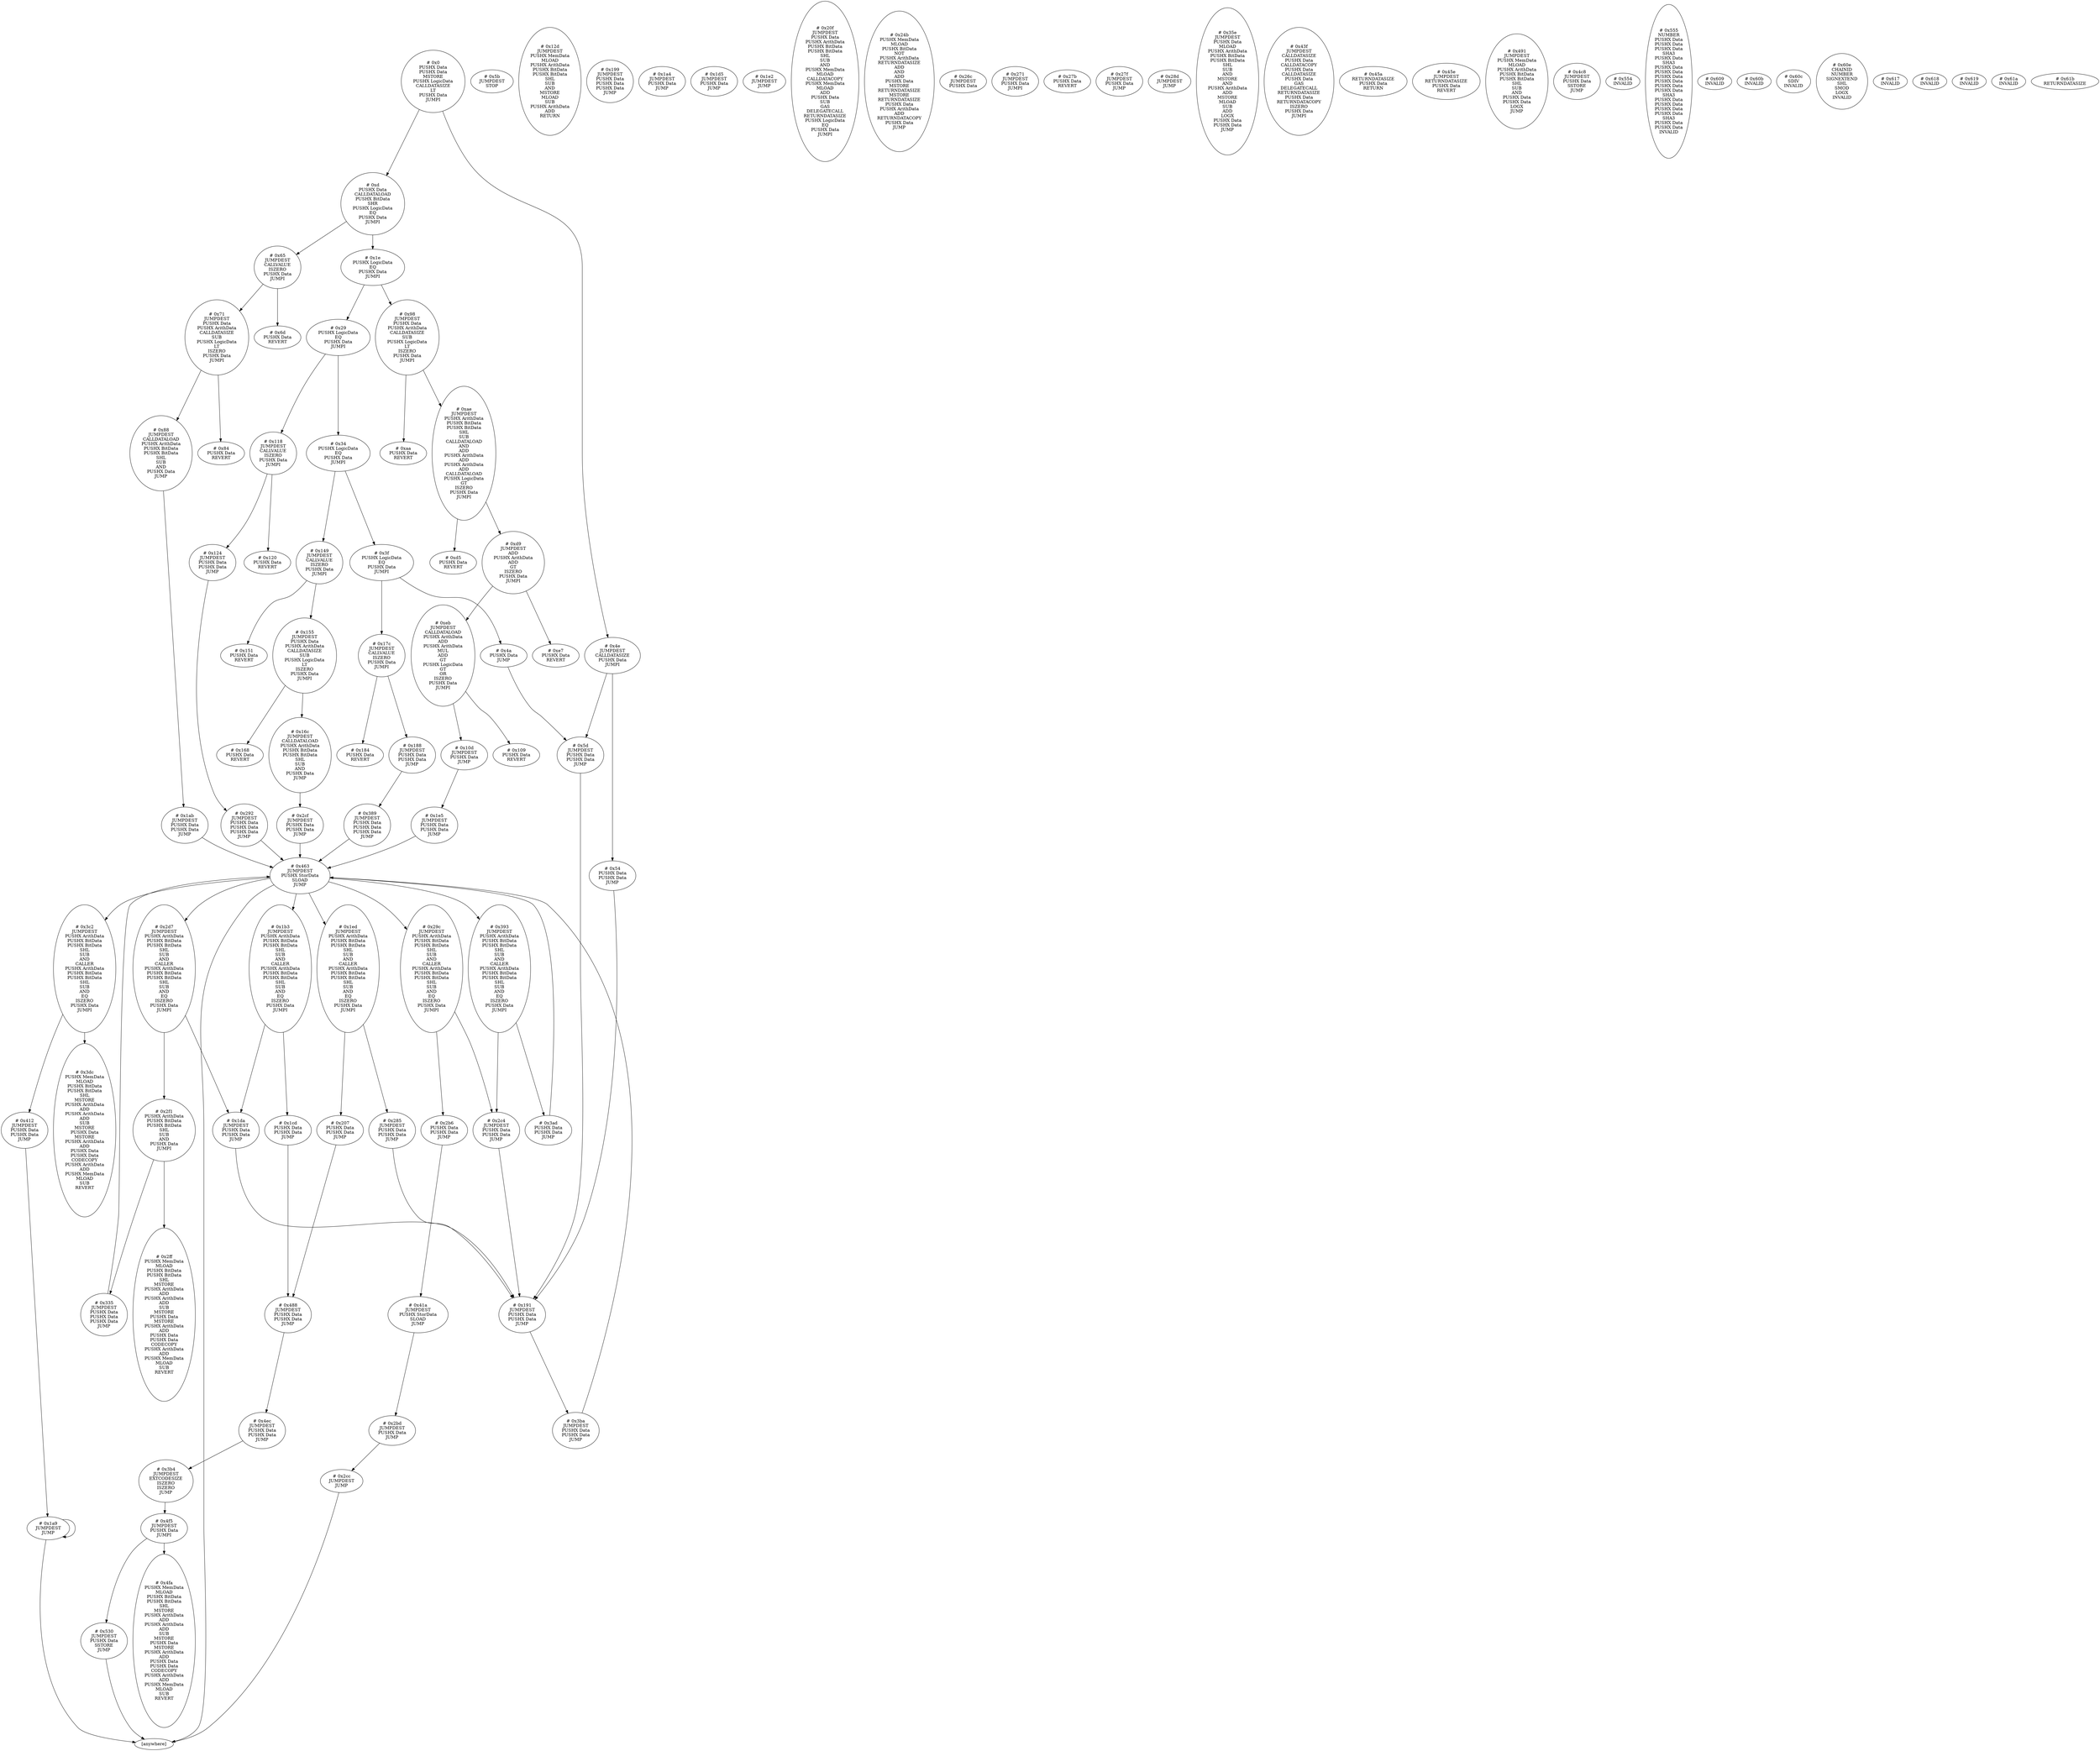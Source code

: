 /* Generated by GvGen v.1.0 (https://www.github.com/stricaud/gvgen) */

digraph G {
compound=true;
   node1 [label="[anywhere]"];
   node2 [label="# 0x0
PUSHX Data
PUSHX Data
MSTORE
PUSHX LogicData
CALLDATASIZE
LT
PUSHX Data
JUMPI
"];
   node3 [label="# 0xd
PUSHX Data
CALLDATALOAD
PUSHX BitData
SHR
PUSHX LogicData
EQ
PUSHX Data
JUMPI
"];
   node4 [label="# 0x1e
PUSHX LogicData
EQ
PUSHX Data
JUMPI
"];
   node5 [label="# 0x29
PUSHX LogicData
EQ
PUSHX Data
JUMPI
"];
   node6 [label="# 0x34
PUSHX LogicData
EQ
PUSHX Data
JUMPI
"];
   node7 [label="# 0x3f
PUSHX LogicData
EQ
PUSHX Data
JUMPI
"];
   node8 [label="# 0x4a
PUSHX Data
JUMP
"];
   node9 [label="# 0x4e
JUMPDEST
CALLDATASIZE
PUSHX Data
JUMPI
"];
   node10 [label="# 0x54
PUSHX Data
PUSHX Data
JUMP
"];
   node11 [label="# 0x5b
JUMPDEST
STOP
"];
   node12 [label="# 0x5d
JUMPDEST
PUSHX Data
PUSHX Data
JUMP
"];
   node13 [label="# 0x65
JUMPDEST
CALLVALUE
ISZERO
PUSHX Data
JUMPI
"];
   node14 [label="# 0x6d
PUSHX Data
REVERT
"];
   node15 [label="# 0x71
JUMPDEST
PUSHX Data
PUSHX ArithData
CALLDATASIZE
SUB
PUSHX LogicData
LT
ISZERO
PUSHX Data
JUMPI
"];
   node16 [label="# 0x84
PUSHX Data
REVERT
"];
   node17 [label="# 0x88
JUMPDEST
CALLDATALOAD
PUSHX ArithData
PUSHX BitData
PUSHX BitData
SHL
SUB
AND
PUSHX Data
JUMP
"];
   node18 [label="# 0x98
JUMPDEST
PUSHX Data
PUSHX ArithData
CALLDATASIZE
SUB
PUSHX LogicData
LT
ISZERO
PUSHX Data
JUMPI
"];
   node19 [label="# 0xaa
PUSHX Data
REVERT
"];
   node20 [label="# 0xae
JUMPDEST
PUSHX ArithData
PUSHX BitData
PUSHX BitData
SHL
SUB
CALLDATALOAD
AND
ADD
PUSHX ArithData
ADD
PUSHX ArithData
ADD
CALLDATALOAD
PUSHX LogicData
GT
ISZERO
PUSHX Data
JUMPI
"];
   node21 [label="# 0xd5
PUSHX Data
REVERT
"];
   node22 [label="# 0xd9
JUMPDEST
ADD
PUSHX ArithData
ADD
GT
ISZERO
PUSHX Data
JUMPI
"];
   node23 [label="# 0xe7
PUSHX Data
REVERT
"];
   node24 [label="# 0xeb
JUMPDEST
CALLDATALOAD
PUSHX ArithData
ADD
PUSHX ArithData
MUL
ADD
GT
PUSHX LogicData
GT
OR
ISZERO
PUSHX Data
JUMPI
"];
   node25 [label="# 0x109
PUSHX Data
REVERT
"];
   node26 [label="# 0x10d
JUMPDEST
PUSHX Data
JUMP
"];
   node27 [label="# 0x118
JUMPDEST
CALLVALUE
ISZERO
PUSHX Data
JUMPI
"];
   node28 [label="# 0x120
PUSHX Data
REVERT
"];
   node29 [label="# 0x124
JUMPDEST
PUSHX Data
PUSHX Data
JUMP
"];
   node30 [label="# 0x12d
JUMPDEST
PUSHX MemData
MLOAD
PUSHX ArithData
PUSHX BitData
PUSHX BitData
SHL
SUB
AND
MSTORE
MLOAD
SUB
PUSHX ArithData
ADD
RETURN
"];
   node31 [label="# 0x149
JUMPDEST
CALLVALUE
ISZERO
PUSHX Data
JUMPI
"];
   node32 [label="# 0x151
PUSHX Data
REVERT
"];
   node33 [label="# 0x155
JUMPDEST
PUSHX Data
PUSHX ArithData
CALLDATASIZE
SUB
PUSHX LogicData
LT
ISZERO
PUSHX Data
JUMPI
"];
   node34 [label="# 0x168
PUSHX Data
REVERT
"];
   node35 [label="# 0x16c
JUMPDEST
CALLDATALOAD
PUSHX ArithData
PUSHX BitData
PUSHX BitData
SHL
SUB
AND
PUSHX Data
JUMP
"];
   node36 [label="# 0x17c
JUMPDEST
CALLVALUE
ISZERO
PUSHX Data
JUMPI
"];
   node37 [label="# 0x184
PUSHX Data
REVERT
"];
   node38 [label="# 0x188
JUMPDEST
PUSHX Data
PUSHX Data
JUMP
"];
   node39 [label="# 0x191
JUMPDEST
PUSHX Data
PUSHX Data
JUMP
"];
   node40 [label="# 0x199
JUMPDEST
PUSHX Data
PUSHX Data
PUSHX Data
JUMP
"];
   node41 [label="# 0x1a4
JUMPDEST
PUSHX Data
JUMP
"];
   node42 [label="# 0x1a9
JUMPDEST
JUMP
"];
   node43 [label="# 0x1ab
JUMPDEST
PUSHX Data
PUSHX Data
JUMP
"];
   node44 [label="# 0x1b3
JUMPDEST
PUSHX ArithData
PUSHX BitData
PUSHX BitData
SHL
SUB
AND
CALLER
PUSHX ArithData
PUSHX BitData
PUSHX BitData
SHL
SUB
AND
EQ
ISZERO
PUSHX Data
JUMPI
"];
   node45 [label="# 0x1cd
PUSHX Data
PUSHX Data
JUMP
"];
   node46 [label="# 0x1d5
JUMPDEST
PUSHX Data
JUMP
"];
   node47 [label="# 0x1da
JUMPDEST
PUSHX Data
PUSHX Data
JUMP
"];
   node48 [label="# 0x1e2
JUMPDEST
JUMP
"];
   node49 [label="# 0x1e5
JUMPDEST
PUSHX Data
PUSHX Data
JUMP
"];
   node50 [label="# 0x1ed
JUMPDEST
PUSHX ArithData
PUSHX BitData
PUSHX BitData
SHL
SUB
AND
CALLER
PUSHX ArithData
PUSHX BitData
PUSHX BitData
SHL
SUB
AND
EQ
ISZERO
PUSHX Data
JUMPI
"];
   node51 [label="# 0x207
PUSHX Data
PUSHX Data
JUMP
"];
   node52 [label="# 0x20f
JUMPDEST
PUSHX Data
PUSHX ArithData
PUSHX BitData
PUSHX BitData
SHL
SUB
AND
PUSHX MemData
MLOAD
CALLDATACOPY
PUSHX MemData
MLOAD
ADD
PUSHX Data
SUB
GAS
DELEGATECALL
RETURNDATASIZE
PUSHX LogicData
EQ
PUSHX Data
JUMPI
"];
   node53 [label="# 0x24b
PUSHX MemData
MLOAD
PUSHX BitData
NOT
PUSHX ArithData
RETURNDATASIZE
ADD
AND
ADD
PUSHX Data
MSTORE
RETURNDATASIZE
MSTORE
RETURNDATASIZE
PUSHX Data
PUSHX ArithData
ADD
RETURNDATACOPY
PUSHX Data
JUMP
"];
   node54 [label="# 0x26c
JUMPDEST
PUSHX Data
"];
   node55 [label="# 0x271
JUMPDEST
PUSHX Data
JUMPI
"];
   node56 [label="# 0x27b
PUSHX Data
REVERT
"];
   node57 [label="# 0x27f
JUMPDEST
PUSHX Data
JUMP
"];
   node58 [label="# 0x285
JUMPDEST
PUSHX Data
PUSHX Data
JUMP
"];
   node59 [label="# 0x28d
JUMPDEST
JUMP
"];
   node60 [label="# 0x292
JUMPDEST
PUSHX Data
PUSHX Data
PUSHX Data
JUMP
"];
   node61 [label="# 0x29c
JUMPDEST
PUSHX ArithData
PUSHX BitData
PUSHX BitData
SHL
SUB
AND
CALLER
PUSHX ArithData
PUSHX BitData
PUSHX BitData
SHL
SUB
AND
EQ
ISZERO
PUSHX Data
JUMPI
"];
   node62 [label="# 0x2b6
PUSHX Data
PUSHX Data
JUMP
"];
   node63 [label="# 0x2bd
JUMPDEST
PUSHX Data
JUMP
"];
   node64 [label="# 0x2c4
JUMPDEST
PUSHX Data
PUSHX Data
JUMP
"];
   node65 [label="# 0x2cc
JUMPDEST
JUMP
"];
   node66 [label="# 0x2cf
JUMPDEST
PUSHX Data
PUSHX Data
JUMP
"];
   node67 [label="# 0x2d7
JUMPDEST
PUSHX ArithData
PUSHX BitData
PUSHX BitData
SHL
SUB
AND
CALLER
PUSHX ArithData
PUSHX BitData
PUSHX BitData
SHL
SUB
AND
EQ
ISZERO
PUSHX Data
JUMPI
"];
   node68 [label="# 0x2f1
PUSHX ArithData
PUSHX BitData
PUSHX BitData
SHL
SUB
AND
PUSHX Data
JUMPI
"];
   node69 [label="# 0x2ff
PUSHX MemData
MLOAD
PUSHX BitData
PUSHX BitData
SHL
MSTORE
PUSHX ArithData
ADD
PUSHX ArithData
ADD
SUB
MSTORE
PUSHX Data
MSTORE
PUSHX ArithData
ADD
PUSHX Data
PUSHX Data
CODECOPY
PUSHX ArithData
ADD
PUSHX MemData
MLOAD
SUB
REVERT
"];
   node70 [label="# 0x335
JUMPDEST
PUSHX Data
PUSHX Data
PUSHX Data
JUMP
"];
   node71 [label="# 0x35e
JUMPDEST
PUSHX Data
MLOAD
PUSHX ArithData
PUSHX BitData
PUSHX BitData
SHL
SUB
AND
MSTORE
AND
PUSHX ArithData
ADD
MSTORE
MLOAD
SUB
ADD
LOGX
PUSHX Data
PUSHX Data
JUMP
"];
   node72 [label="# 0x389
JUMPDEST
PUSHX Data
PUSHX Data
PUSHX Data
JUMP
"];
   node73 [label="# 0x393
JUMPDEST
PUSHX ArithData
PUSHX BitData
PUSHX BitData
SHL
SUB
AND
CALLER
PUSHX ArithData
PUSHX BitData
PUSHX BitData
SHL
SUB
AND
EQ
ISZERO
PUSHX Data
JUMPI
"];
   node74 [label="# 0x3ad
PUSHX Data
PUSHX Data
JUMP
"];
   node75 [label="# 0x3b4
JUMPDEST
EXTCODESIZE
ISZERO
ISZERO
JUMP
"];
   node76 [label="# 0x3ba
JUMPDEST
PUSHX Data
PUSHX Data
JUMP
"];
   node77 [label="# 0x3c2
JUMPDEST
PUSHX ArithData
PUSHX BitData
PUSHX BitData
SHL
SUB
AND
CALLER
PUSHX ArithData
PUSHX BitData
PUSHX BitData
SHL
SUB
AND
EQ
ISZERO
PUSHX Data
JUMPI
"];
   node78 [label="# 0x3dc
PUSHX MemData
MLOAD
PUSHX BitData
PUSHX BitData
SHL
MSTORE
PUSHX ArithData
ADD
PUSHX ArithData
ADD
SUB
MSTORE
PUSHX Data
MSTORE
PUSHX ArithData
ADD
PUSHX Data
PUSHX Data
CODECOPY
PUSHX ArithData
ADD
PUSHX MemData
MLOAD
SUB
REVERT
"];
   node79 [label="# 0x412
JUMPDEST
PUSHX Data
PUSHX Data
JUMP
"];
   node80 [label="# 0x41a
JUMPDEST
PUSHX StorData
SLOAD
JUMP
"];
   node81 [label="# 0x43f
JUMPDEST
CALLDATASIZE
PUSHX Data
CALLDATACOPY
PUSHX Data
CALLDATASIZE
PUSHX Data
GAS
DELEGATECALL
RETURNDATASIZE
PUSHX Data
RETURNDATACOPY
ISZERO
PUSHX Data
JUMPI
"];
   node82 [label="# 0x45a
RETURNDATASIZE
PUSHX Data
RETURN
"];
   node83 [label="# 0x45e
JUMPDEST
RETURNDATASIZE
PUSHX Data
REVERT
"];
   node84 [label="# 0x463
JUMPDEST
PUSHX StorData
SLOAD
JUMP
"];
   node85 [label="# 0x488
JUMPDEST
PUSHX Data
PUSHX Data
JUMP
"];
   node86 [label="# 0x491
JUMPDEST
PUSHX MemData
MLOAD
PUSHX ArithData
PUSHX BitData
PUSHX BitData
SHL
SUB
AND
PUSHX Data
PUSHX Data
LOGX
JUMP
"];
   node87 [label="# 0x4c8
JUMPDEST
PUSHX Data
SSTORE
JUMP
"];
   node88 [label="# 0x4ec
JUMPDEST
PUSHX Data
PUSHX Data
JUMP
"];
   node89 [label="# 0x4f5
JUMPDEST
PUSHX Data
JUMPI
"];
   node90 [label="# 0x4fa
PUSHX MemData
MLOAD
PUSHX BitData
PUSHX BitData
SHL
MSTORE
PUSHX ArithData
ADD
PUSHX ArithData
ADD
SUB
MSTORE
PUSHX Data
MSTORE
PUSHX ArithData
ADD
PUSHX Data
PUSHX Data
CODECOPY
PUSHX ArithData
ADD
PUSHX MemData
MLOAD
SUB
REVERT
"];
   node91 [label="# 0x530
JUMPDEST
PUSHX Data
SSTORE
JUMP
"];
   node92 [label="# 0x554
INVALID
"];
   node93 [label="# 0x555
NUMBER
PUSHX Data
PUSHX Data
PUSHX Data
SHA3
PUSHX Data
SHA3
PUSHX Data
PUSHX Data
PUSHX Data
PUSHX Data
PUSHX Data
PUSHX Data
SHA3
PUSHX Data
PUSHX Data
PUSHX Data
PUSHX Data
SHA3
PUSHX Data
PUSHX Data
INVALID
"];
   node94 [label="# 0x609
INVALID
"];
   node95 [label="# 0x60b
INVALID
"];
   node96 [label="# 0x60c
SDIV
INVALID
"];
   node97 [label="# 0x60e
CHAINID
NUMBER
SIGNEXTEND
SHL
SMOD
LOGX
INVALID
"];
   node98 [label="# 0x617
INVALID
"];
   node99 [label="# 0x618
INVALID
"];
   node100 [label="# 0x619
INVALID
"];
   node101 [label="# 0x61a
INVALID
"];
   node102 [label="# 0x61b
RETURNDATASIZE
"];
node2->node9;
node2->node3;
node3->node13;
node3->node4;
node4->node18;
node4->node5;
node5->node27;
node5->node6;
node6->node31;
node6->node7;
node7->node36;
node7->node8;
node8->node12;
node9->node12;
node9->node10;
node10->node39;
node12->node39;
node13->node15;
node13->node14;
node15->node17;
node15->node16;
node17->node43;
node18->node20;
node18->node19;
node20->node22;
node20->node21;
node22->node24;
node22->node23;
node24->node26;
node24->node25;
node26->node49;
node27->node29;
node27->node28;
node29->node60;
node31->node33;
node31->node32;
node33->node35;
node33->node34;
node35->node66;
node36->node38;
node36->node37;
node38->node72;
node39->node76;
node42->node1;
node42->node42;
node43->node84;
node44->node47;
node44->node45;
node45->node85;
node47->node39;
node49->node84;
node50->node58;
node50->node51;
node51->node85;
node58->node39;
node60->node84;
node61->node64;
node61->node62;
node62->node80;
node63->node65;
node64->node39;
node65->node1;
node66->node84;
node67->node47;
node67->node68;
node68->node70;
node68->node69;
node70->node84;
node72->node84;
node73->node64;
node73->node74;
node74->node84;
node75->node89;
node76->node84;
node77->node79;
node77->node78;
node79->node42;
node80->node63;
node84->node1;
node84->node77;
node84->node73;
node84->node67;
node84->node61;
node84->node50;
node84->node44;
node85->node88;
node88->node75;
node89->node91;
node89->node90;
node91->node1;
}
